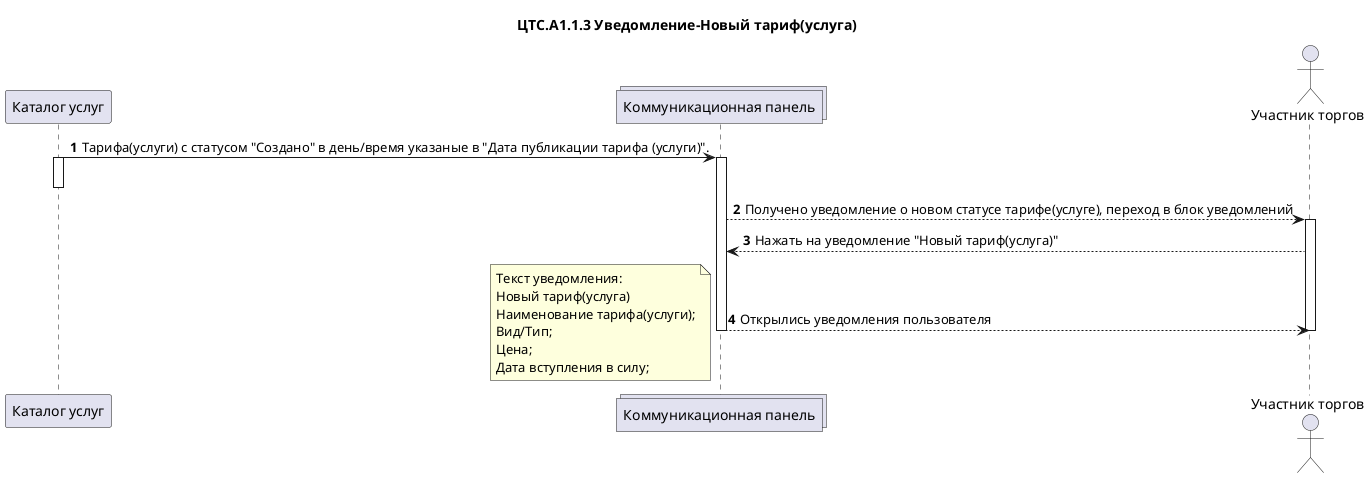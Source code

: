 @startuml "ЦТС.A1.1 Новый тариф (услуга)"
title "ЦТС.A1.1.3 Уведомление-Новый тариф(услуга)"
participant "Каталог услуг" as СatalogService
collections "Коммуникационная панель" as CommunicationPanel
actor "Участник торгов" as User

autonumber

СatalogService->CommunicationPanel: Тарифа(услуги) с статусом "Создано" в день/время указаные в "Дата публикации тарифа (услуги)".
activate СatalogService
activate CommunicationPanel
deactivate СatalogService

CommunicationPanel-->User: Получено уведомление о новом статусе тарифе(услуге), переход в блок уведомлений
activate User 
User-->CommunicationPanel: Нажать на уведомление "Новый тариф(услуга)"
CommunicationPanel-->User: Открылись уведомления пользователя
note left
    Текст уведомления:
    Новый тариф(услуга)
    Наименование тарифа(услуги);
    Вид/Тип;
    Цена;
    Дата вступления в силу;
end note

deactivate CommunicationPanel
deactivate User
@enduml